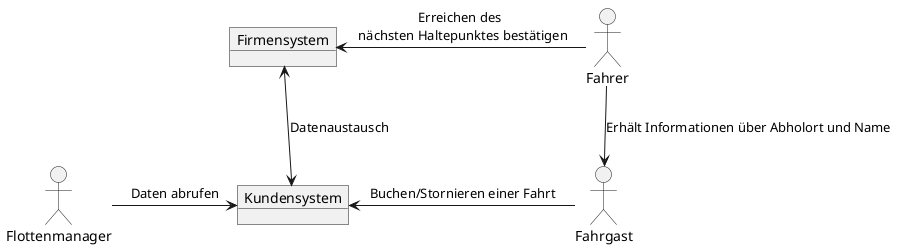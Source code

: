 @startuml
allowmixing

actor Fahrgast
actor Fahrer
actor Flottenmanager

object Kundensystem
object Firmensystem

Fahrgast -left-> Kundensystem : Buchen/Stornieren einer Fahrt



Fahrer --> Fahrgast : Erhält Informationen über Abholort und Name
Fahrer -left-> Firmensystem : Erreichen des \n nächsten Haltepunktes bestätigen
Flottenmanager -> Kundensystem : Daten abrufen
Firmensystem <--> Kundensystem : Datenaustausch
@enduml
